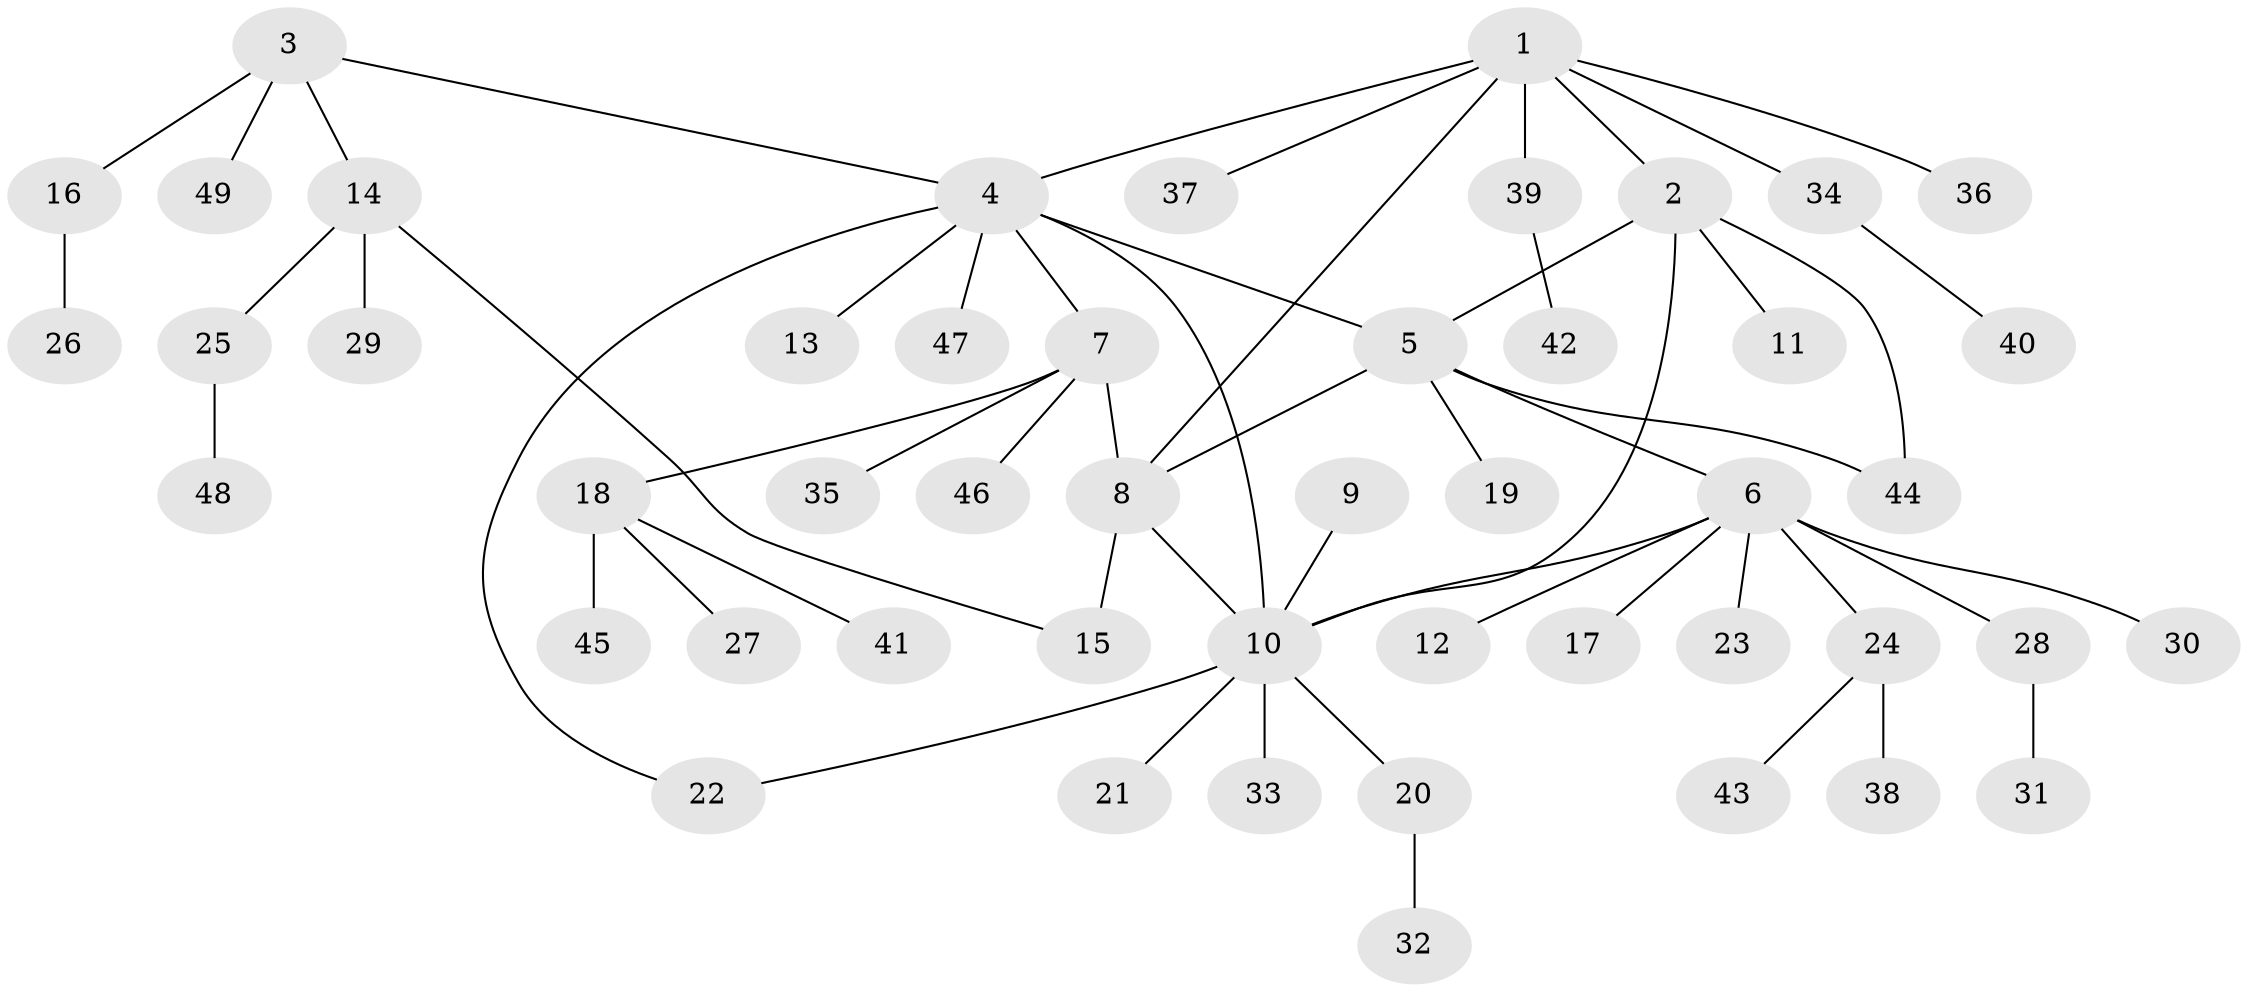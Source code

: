 // coarse degree distribution, {3: 0.05263157894736842, 5: 0.05263157894736842, 1: 0.6842105263157895, 2: 0.15789473684210525, 11: 0.05263157894736842}
// Generated by graph-tools (version 1.1) at 2025/57/03/04/25 21:57:25]
// undirected, 49 vertices, 57 edges
graph export_dot {
graph [start="1"]
  node [color=gray90,style=filled];
  1;
  2;
  3;
  4;
  5;
  6;
  7;
  8;
  9;
  10;
  11;
  12;
  13;
  14;
  15;
  16;
  17;
  18;
  19;
  20;
  21;
  22;
  23;
  24;
  25;
  26;
  27;
  28;
  29;
  30;
  31;
  32;
  33;
  34;
  35;
  36;
  37;
  38;
  39;
  40;
  41;
  42;
  43;
  44;
  45;
  46;
  47;
  48;
  49;
  1 -- 2;
  1 -- 4;
  1 -- 8;
  1 -- 34;
  1 -- 36;
  1 -- 37;
  1 -- 39;
  2 -- 5;
  2 -- 10;
  2 -- 11;
  2 -- 44;
  3 -- 4;
  3 -- 14;
  3 -- 16;
  3 -- 49;
  4 -- 5;
  4 -- 7;
  4 -- 10;
  4 -- 13;
  4 -- 22;
  4 -- 47;
  5 -- 6;
  5 -- 8;
  5 -- 19;
  5 -- 44;
  6 -- 10;
  6 -- 12;
  6 -- 17;
  6 -- 23;
  6 -- 24;
  6 -- 28;
  6 -- 30;
  7 -- 8;
  7 -- 18;
  7 -- 35;
  7 -- 46;
  8 -- 10;
  8 -- 15;
  9 -- 10;
  10 -- 20;
  10 -- 21;
  10 -- 22;
  10 -- 33;
  14 -- 15;
  14 -- 25;
  14 -- 29;
  16 -- 26;
  18 -- 27;
  18 -- 41;
  18 -- 45;
  20 -- 32;
  24 -- 38;
  24 -- 43;
  25 -- 48;
  28 -- 31;
  34 -- 40;
  39 -- 42;
}
